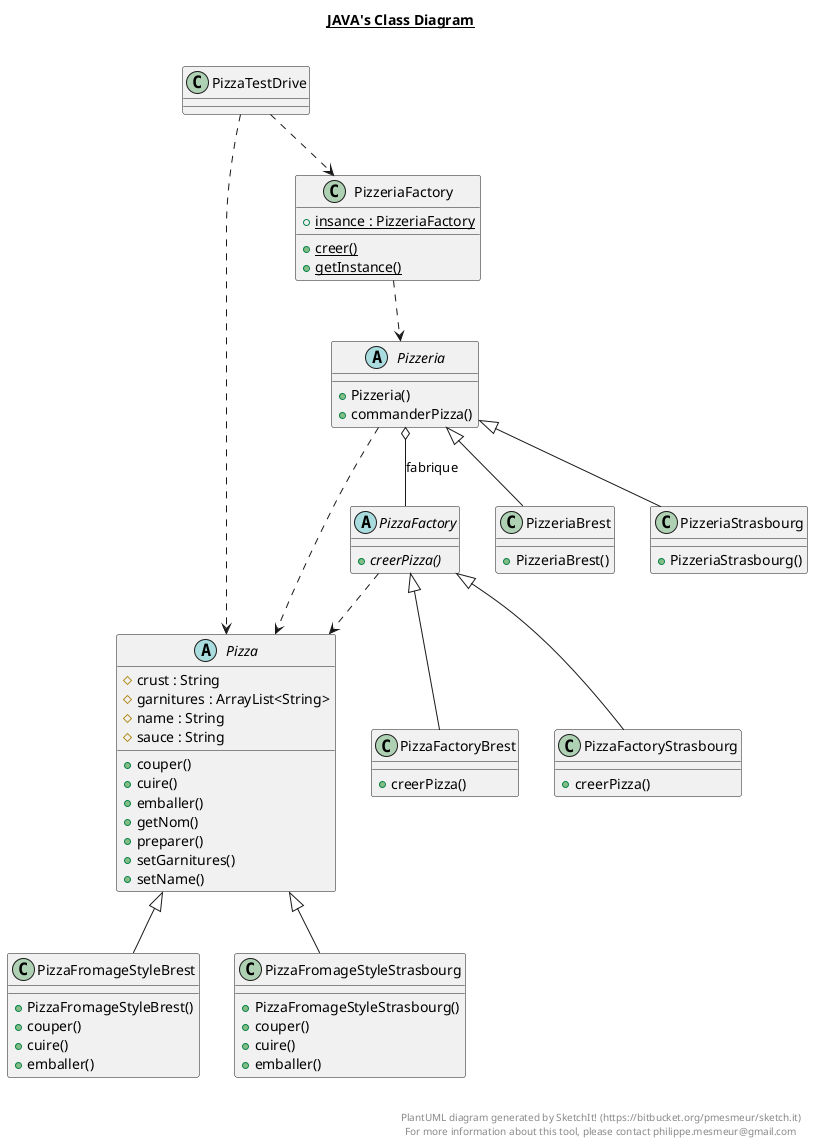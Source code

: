 @startuml

title __JAVA's Class Diagram__\n


    abstract class Pizza {
        # crust : String
        # garnitures : ArrayList<String>
        # name : String
        # sauce : String
        + couper()
        + cuire()
        + emballer()
        + getNom()
        + preparer()
        + setGarnitures()
        + setName()
    }




    abstract class PizzaFactory {
        {abstract} + creerPizza()
    }




    class PizzaFactoryBrest {
        + creerPizza()
    }




    class PizzaFactoryStrasbourg {
        + creerPizza()
    }




    class PizzaFromageStyleBrest {
        + PizzaFromageStyleBrest()
        + couper()
        + cuire()
        + emballer()
    }


    class PizzaFromageStyleStrasbourg {
        + PizzaFromageStyleStrasbourg()
        + couper()
        + cuire()
        + emballer()
    }




    abstract class Pizzeria {
        + Pizzeria()
        + commanderPizza()
    }




    class PizzeriaBrest {
        + PizzeriaBrest()
    }




    class PizzeriaFactory {
        {static} + insance : PizzeriaFactory
        {static} + creer()
        {static} + getInstance()
    }




    class PizzeriaStrasbourg {
        + PizzeriaStrasbourg()
    }



    Pizzeria ..> Pizza
    PizzeriaFactory ..> Pizzeria
    PizzaFactory ..> Pizza
    PizzaTestDrive ..> Pizza
    PizzaTestDrive ..> PizzeriaFactory

  PizzaFactory <|-- PizzaFactoryBrest
  PizzaFactory <|-- PizzaFactoryStrasbourg
  Pizza <|-- PizzaFromageStyleBrest
  Pizza <|-- PizzaFromageStyleStrasbourg
  Pizzeria o-- PizzaFactory : fabrique
  Pizzeria <|-- PizzeriaBrest
  Pizzeria <|-- PizzeriaStrasbourg


right footer


PlantUML diagram generated by SketchIt! (https://bitbucket.org/pmesmeur/sketch.it)
For more information about this tool, please contact philippe.mesmeur@gmail.com
endfooter

@enduml
